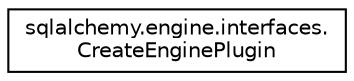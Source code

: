digraph "Graphical Class Hierarchy"
{
 // LATEX_PDF_SIZE
  edge [fontname="Helvetica",fontsize="10",labelfontname="Helvetica",labelfontsize="10"];
  node [fontname="Helvetica",fontsize="10",shape=record];
  rankdir="LR";
  Node0 [label="sqlalchemy.engine.interfaces.\lCreateEnginePlugin",height=0.2,width=0.4,color="black", fillcolor="white", style="filled",URL="$classsqlalchemy_1_1engine_1_1interfaces_1_1CreateEnginePlugin.html",tooltip=" "];
}
